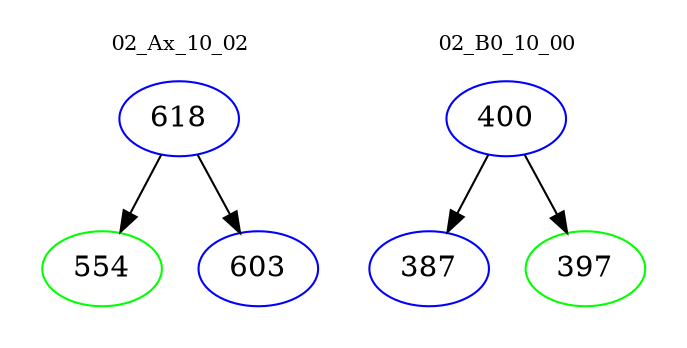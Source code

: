 digraph{
subgraph cluster_0 {
color = white
label = "02_Ax_10_02";
fontsize=10;
T0_618 [label="618", color="blue"]
T0_618 -> T0_554 [color="black"]
T0_554 [label="554", color="green"]
T0_618 -> T0_603 [color="black"]
T0_603 [label="603", color="blue"]
}
subgraph cluster_1 {
color = white
label = "02_B0_10_00";
fontsize=10;
T1_400 [label="400", color="blue"]
T1_400 -> T1_387 [color="black"]
T1_387 [label="387", color="blue"]
T1_400 -> T1_397 [color="black"]
T1_397 [label="397", color="green"]
}
}
